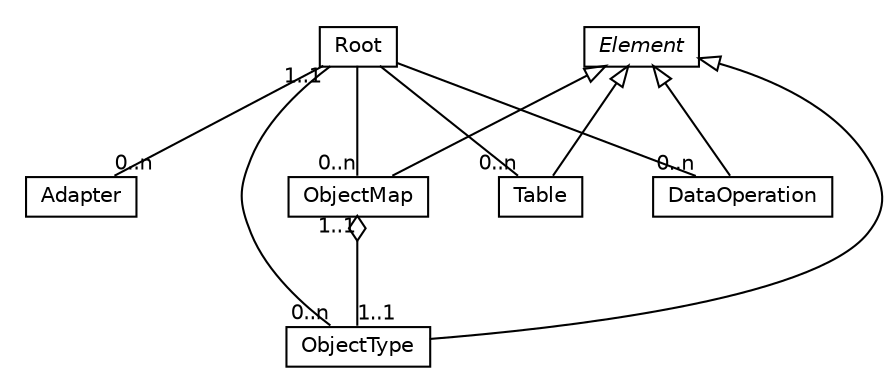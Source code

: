 #!/usr/local/bin/dot
#
# Class diagram 
# Generated by UMLGraph version 5.3 (http://www.umlgraph.org/)
#

digraph G {
	edge [fontname="Helvetica",fontsize=10,labelfontname="Helvetica",labelfontsize=10];
	node [fontname="Helvetica",fontsize=10,shape=plaintext];
	nodesep=0.25;
	ranksep=0.5;
	// Root
	c84 [label=<<table title="Root" border="0" cellborder="1" cellspacing="0" cellpadding="2" port="p"><tr><td><table border="0" cellspacing="0" cellpadding="1"><tr><td align="center" balign="center"> Root </td></tr></table></td></tr></table>>, URL="null", fontname="Helvetica", fontcolor="black", fontsize=10.0];
	// Adapter
	c85 [label=<<table title="Adapter" border="0" cellborder="1" cellspacing="0" cellpadding="2" port="p"><tr><td><table border="0" cellspacing="0" cellpadding="1"><tr><td align="center" balign="center"> Adapter </td></tr></table></td></tr></table>>, URL="null", fontname="Helvetica", fontcolor="black", fontsize=10.0];
	// Element
	c86 [label=<<table title="Element" border="0" cellborder="1" cellspacing="0" cellpadding="2" port="p"><tr><td><table border="0" cellspacing="0" cellpadding="1"><tr><td align="center" balign="center"><font face="Helvetica-Oblique"> Element </font></td></tr></table></td></tr></table>>, URL="null", fontname="Helvetica", fontcolor="black", fontsize=10.0];
	// ObjectType
	c87 [label=<<table title="ObjectType" border="0" cellborder="1" cellspacing="0" cellpadding="2" port="p"><tr><td><table border="0" cellspacing="0" cellpadding="1"><tr><td align="center" balign="center"> ObjectType </td></tr></table></td></tr></table>>, URL="null", fontname="Helvetica", fontcolor="black", fontsize=10.0];
	// ObjectMap
	c88 [label=<<table title="ObjectMap" border="0" cellborder="1" cellspacing="0" cellpadding="2" port="p"><tr><td><table border="0" cellspacing="0" cellpadding="1"><tr><td align="center" balign="center"> ObjectMap </td></tr></table></td></tr></table>>, URL="null", fontname="Helvetica", fontcolor="black", fontsize=10.0];
	// Table
	c89 [label=<<table title="Table" border="0" cellborder="1" cellspacing="0" cellpadding="2" port="p"><tr><td><table border="0" cellspacing="0" cellpadding="1"><tr><td align="center" balign="center"> Table </td></tr></table></td></tr></table>>, URL="null", fontname="Helvetica", fontcolor="black", fontsize=10.0];
	// DataOperation
	c90 [label=<<table title="DataOperation" border="0" cellborder="1" cellspacing="0" cellpadding="2" port="p"><tr><td><table border="0" cellspacing="0" cellpadding="1"><tr><td align="center" balign="center"> DataOperation </td></tr></table></td></tr></table>>, URL="null", fontname="Helvetica", fontcolor="black", fontsize=10.0];
	// Root ASSOC Adapter
	c84:p -> c85:p [taillabel="1..1", label="", headlabel="0..n", fontname="Helvetica", fontcolor="black", fontsize=10.0, color="black", arrowhead=none];
	// Root ASSOC ObjectType
	c84:p -> c87:p [taillabel="", label="", headlabel="0..n", fontname="Helvetica", fontcolor="black", fontsize=10.0, color="black", arrowhead=none];
	// Root ASSOC ObjectMap
	c84:p -> c88:p [taillabel="", label="", headlabel="0..n", fontname="Helvetica", fontcolor="black", fontsize=10.0, color="black", arrowhead=none];
	// Root ASSOC Table
	c84:p -> c89:p [taillabel="", label="", headlabel="0..n", fontname="Helvetica", fontcolor="black", fontsize=10.0, color="black", arrowhead=none];
	// Root ASSOC DataOperation
	c84:p -> c90:p [taillabel="", label="", headlabel="0..n", fontname="Helvetica", fontcolor="black", fontsize=10.0, color="black", arrowhead=none];
	//ObjectType extends Element
	c86:p -> c87:p [dir=back,arrowtail=empty];
	//ObjectMap extends Element
	c86:p -> c88:p [dir=back,arrowtail=empty];
	// ObjectMap HAS ObjectType
	c88:p -> c87:p [taillabel="1..1", label="", headlabel="1..1", fontname="Helvetica", fontcolor="black", fontsize=10.0, color="black", arrowhead=none, arrowtail=ediamond, dir=both];
	//Table extends Element
	c86:p -> c89:p [dir=back,arrowtail=empty];
	//DataOperation extends Element
	c86:p -> c90:p [dir=back,arrowtail=empty];
}

